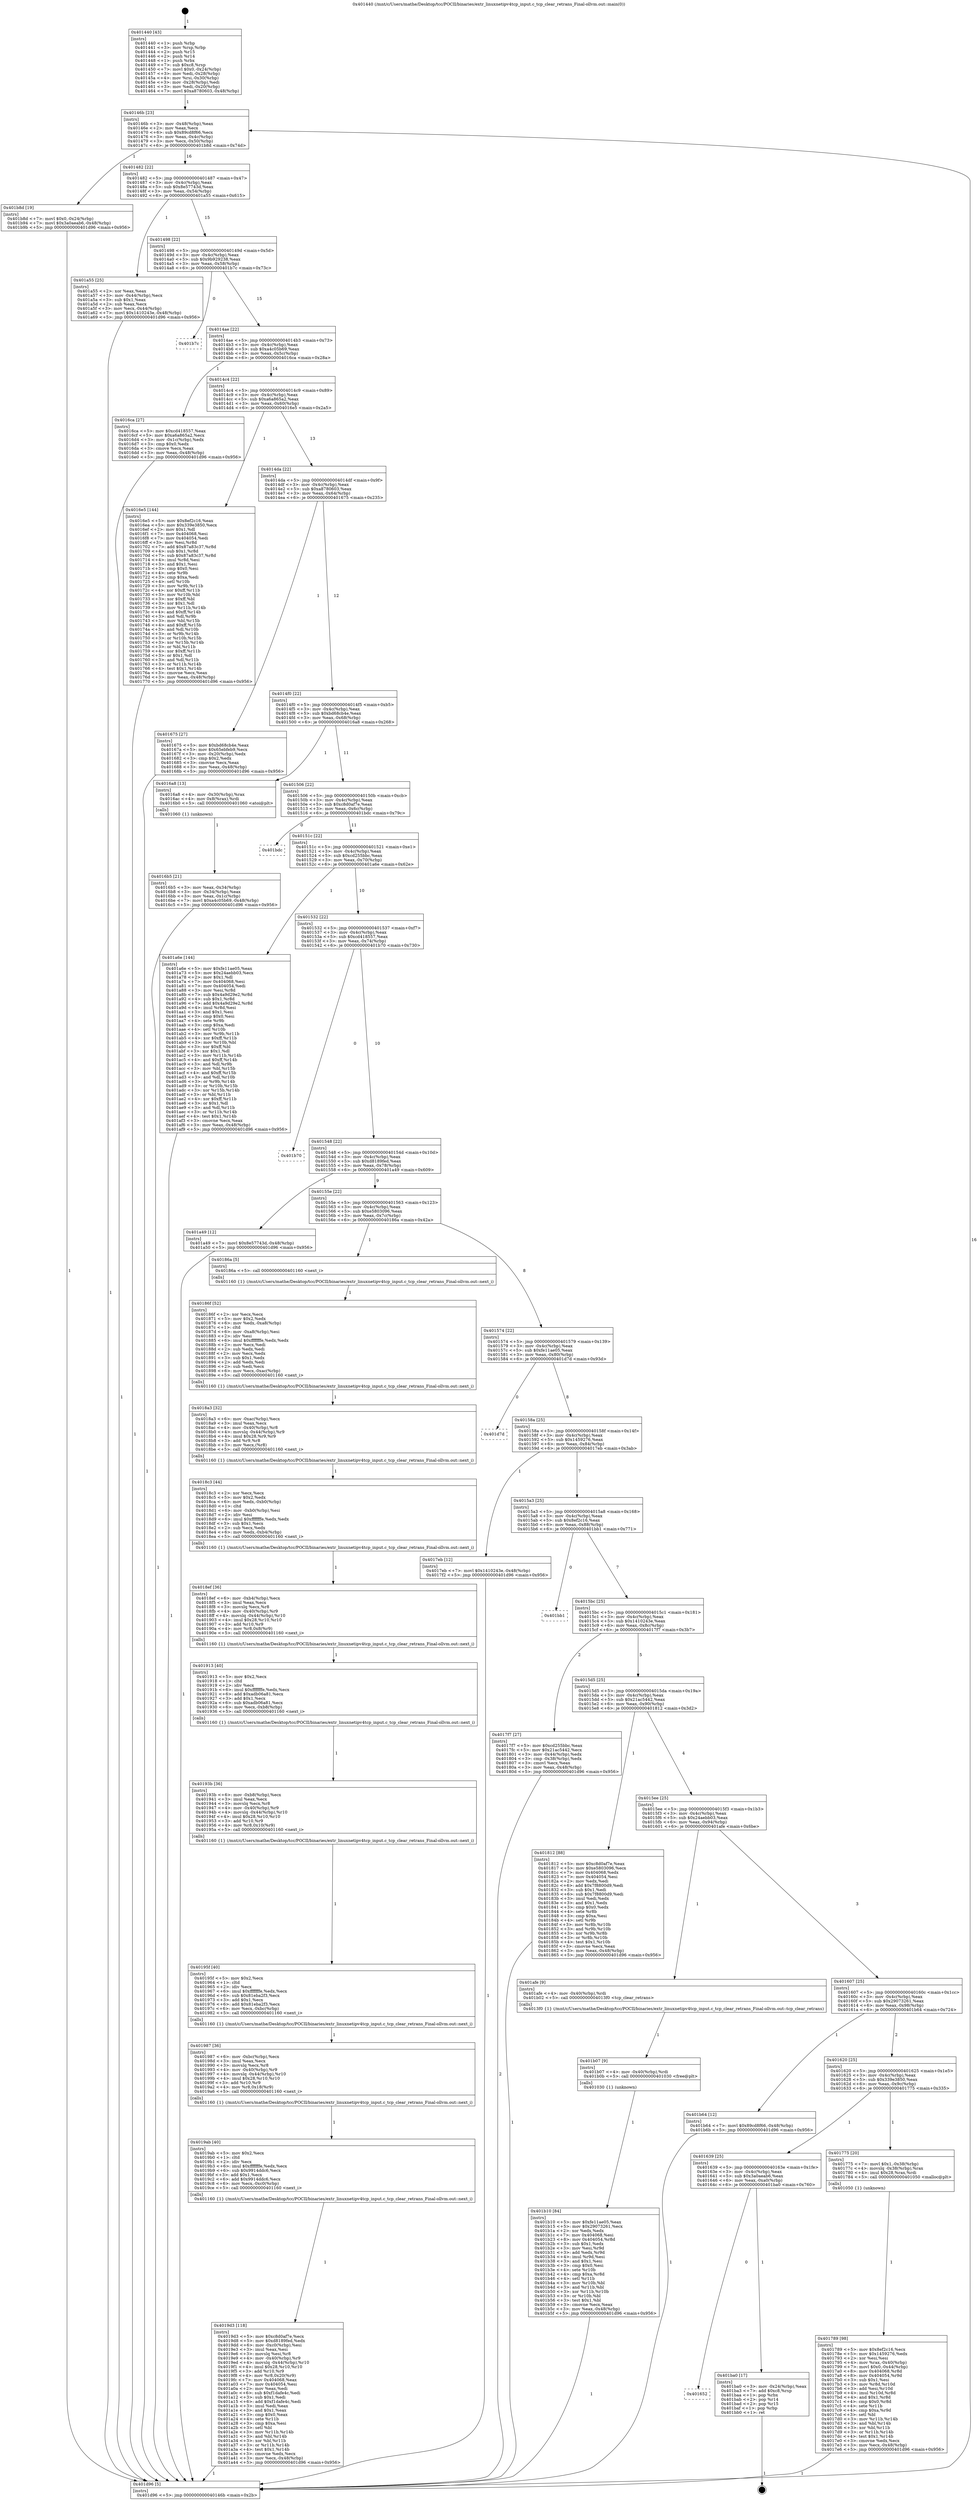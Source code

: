 digraph "0x401440" {
  label = "0x401440 (/mnt/c/Users/mathe/Desktop/tcc/POCII/binaries/extr_linuxnetipv4tcp_input.c_tcp_clear_retrans_Final-ollvm.out::main(0))"
  labelloc = "t"
  node[shape=record]

  Entry [label="",width=0.3,height=0.3,shape=circle,fillcolor=black,style=filled]
  "0x40146b" [label="{
     0x40146b [23]\l
     | [instrs]\l
     &nbsp;&nbsp;0x40146b \<+3\>: mov -0x48(%rbp),%eax\l
     &nbsp;&nbsp;0x40146e \<+2\>: mov %eax,%ecx\l
     &nbsp;&nbsp;0x401470 \<+6\>: sub $0x89cd8f66,%ecx\l
     &nbsp;&nbsp;0x401476 \<+3\>: mov %eax,-0x4c(%rbp)\l
     &nbsp;&nbsp;0x401479 \<+3\>: mov %ecx,-0x50(%rbp)\l
     &nbsp;&nbsp;0x40147c \<+6\>: je 0000000000401b8d \<main+0x74d\>\l
  }"]
  "0x401b8d" [label="{
     0x401b8d [19]\l
     | [instrs]\l
     &nbsp;&nbsp;0x401b8d \<+7\>: movl $0x0,-0x24(%rbp)\l
     &nbsp;&nbsp;0x401b94 \<+7\>: movl $0x3a0aeab6,-0x48(%rbp)\l
     &nbsp;&nbsp;0x401b9b \<+5\>: jmp 0000000000401d96 \<main+0x956\>\l
  }"]
  "0x401482" [label="{
     0x401482 [22]\l
     | [instrs]\l
     &nbsp;&nbsp;0x401482 \<+5\>: jmp 0000000000401487 \<main+0x47\>\l
     &nbsp;&nbsp;0x401487 \<+3\>: mov -0x4c(%rbp),%eax\l
     &nbsp;&nbsp;0x40148a \<+5\>: sub $0x8e57743d,%eax\l
     &nbsp;&nbsp;0x40148f \<+3\>: mov %eax,-0x54(%rbp)\l
     &nbsp;&nbsp;0x401492 \<+6\>: je 0000000000401a55 \<main+0x615\>\l
  }"]
  Exit [label="",width=0.3,height=0.3,shape=circle,fillcolor=black,style=filled,peripheries=2]
  "0x401a55" [label="{
     0x401a55 [25]\l
     | [instrs]\l
     &nbsp;&nbsp;0x401a55 \<+2\>: xor %eax,%eax\l
     &nbsp;&nbsp;0x401a57 \<+3\>: mov -0x44(%rbp),%ecx\l
     &nbsp;&nbsp;0x401a5a \<+3\>: sub $0x1,%eax\l
     &nbsp;&nbsp;0x401a5d \<+2\>: sub %eax,%ecx\l
     &nbsp;&nbsp;0x401a5f \<+3\>: mov %ecx,-0x44(%rbp)\l
     &nbsp;&nbsp;0x401a62 \<+7\>: movl $0x1410243e,-0x48(%rbp)\l
     &nbsp;&nbsp;0x401a69 \<+5\>: jmp 0000000000401d96 \<main+0x956\>\l
  }"]
  "0x401498" [label="{
     0x401498 [22]\l
     | [instrs]\l
     &nbsp;&nbsp;0x401498 \<+5\>: jmp 000000000040149d \<main+0x5d\>\l
     &nbsp;&nbsp;0x40149d \<+3\>: mov -0x4c(%rbp),%eax\l
     &nbsp;&nbsp;0x4014a0 \<+5\>: sub $0x9b929238,%eax\l
     &nbsp;&nbsp;0x4014a5 \<+3\>: mov %eax,-0x58(%rbp)\l
     &nbsp;&nbsp;0x4014a8 \<+6\>: je 0000000000401b7c \<main+0x73c\>\l
  }"]
  "0x401652" [label="{
     0x401652\l
  }", style=dashed]
  "0x401b7c" [label="{
     0x401b7c\l
  }", style=dashed]
  "0x4014ae" [label="{
     0x4014ae [22]\l
     | [instrs]\l
     &nbsp;&nbsp;0x4014ae \<+5\>: jmp 00000000004014b3 \<main+0x73\>\l
     &nbsp;&nbsp;0x4014b3 \<+3\>: mov -0x4c(%rbp),%eax\l
     &nbsp;&nbsp;0x4014b6 \<+5\>: sub $0xa4c05b69,%eax\l
     &nbsp;&nbsp;0x4014bb \<+3\>: mov %eax,-0x5c(%rbp)\l
     &nbsp;&nbsp;0x4014be \<+6\>: je 00000000004016ca \<main+0x28a\>\l
  }"]
  "0x401ba0" [label="{
     0x401ba0 [17]\l
     | [instrs]\l
     &nbsp;&nbsp;0x401ba0 \<+3\>: mov -0x24(%rbp),%eax\l
     &nbsp;&nbsp;0x401ba3 \<+7\>: add $0xc8,%rsp\l
     &nbsp;&nbsp;0x401baa \<+1\>: pop %rbx\l
     &nbsp;&nbsp;0x401bab \<+2\>: pop %r14\l
     &nbsp;&nbsp;0x401bad \<+2\>: pop %r15\l
     &nbsp;&nbsp;0x401baf \<+1\>: pop %rbp\l
     &nbsp;&nbsp;0x401bb0 \<+1\>: ret\l
  }"]
  "0x4016ca" [label="{
     0x4016ca [27]\l
     | [instrs]\l
     &nbsp;&nbsp;0x4016ca \<+5\>: mov $0xcd418557,%eax\l
     &nbsp;&nbsp;0x4016cf \<+5\>: mov $0xa6a865a2,%ecx\l
     &nbsp;&nbsp;0x4016d4 \<+3\>: mov -0x1c(%rbp),%edx\l
     &nbsp;&nbsp;0x4016d7 \<+3\>: cmp $0x0,%edx\l
     &nbsp;&nbsp;0x4016da \<+3\>: cmove %ecx,%eax\l
     &nbsp;&nbsp;0x4016dd \<+3\>: mov %eax,-0x48(%rbp)\l
     &nbsp;&nbsp;0x4016e0 \<+5\>: jmp 0000000000401d96 \<main+0x956\>\l
  }"]
  "0x4014c4" [label="{
     0x4014c4 [22]\l
     | [instrs]\l
     &nbsp;&nbsp;0x4014c4 \<+5\>: jmp 00000000004014c9 \<main+0x89\>\l
     &nbsp;&nbsp;0x4014c9 \<+3\>: mov -0x4c(%rbp),%eax\l
     &nbsp;&nbsp;0x4014cc \<+5\>: sub $0xa6a865a2,%eax\l
     &nbsp;&nbsp;0x4014d1 \<+3\>: mov %eax,-0x60(%rbp)\l
     &nbsp;&nbsp;0x4014d4 \<+6\>: je 00000000004016e5 \<main+0x2a5\>\l
  }"]
  "0x401b10" [label="{
     0x401b10 [84]\l
     | [instrs]\l
     &nbsp;&nbsp;0x401b10 \<+5\>: mov $0xfe11ae05,%eax\l
     &nbsp;&nbsp;0x401b15 \<+5\>: mov $0x29073261,%ecx\l
     &nbsp;&nbsp;0x401b1a \<+2\>: xor %edx,%edx\l
     &nbsp;&nbsp;0x401b1c \<+7\>: mov 0x404068,%esi\l
     &nbsp;&nbsp;0x401b23 \<+8\>: mov 0x404054,%r8d\l
     &nbsp;&nbsp;0x401b2b \<+3\>: sub $0x1,%edx\l
     &nbsp;&nbsp;0x401b2e \<+3\>: mov %esi,%r9d\l
     &nbsp;&nbsp;0x401b31 \<+3\>: add %edx,%r9d\l
     &nbsp;&nbsp;0x401b34 \<+4\>: imul %r9d,%esi\l
     &nbsp;&nbsp;0x401b38 \<+3\>: and $0x1,%esi\l
     &nbsp;&nbsp;0x401b3b \<+3\>: cmp $0x0,%esi\l
     &nbsp;&nbsp;0x401b3e \<+4\>: sete %r10b\l
     &nbsp;&nbsp;0x401b42 \<+4\>: cmp $0xa,%r8d\l
     &nbsp;&nbsp;0x401b46 \<+4\>: setl %r11b\l
     &nbsp;&nbsp;0x401b4a \<+3\>: mov %r10b,%bl\l
     &nbsp;&nbsp;0x401b4d \<+3\>: and %r11b,%bl\l
     &nbsp;&nbsp;0x401b50 \<+3\>: xor %r11b,%r10b\l
     &nbsp;&nbsp;0x401b53 \<+3\>: or %r10b,%bl\l
     &nbsp;&nbsp;0x401b56 \<+3\>: test $0x1,%bl\l
     &nbsp;&nbsp;0x401b59 \<+3\>: cmovne %ecx,%eax\l
     &nbsp;&nbsp;0x401b5c \<+3\>: mov %eax,-0x48(%rbp)\l
     &nbsp;&nbsp;0x401b5f \<+5\>: jmp 0000000000401d96 \<main+0x956\>\l
  }"]
  "0x4016e5" [label="{
     0x4016e5 [144]\l
     | [instrs]\l
     &nbsp;&nbsp;0x4016e5 \<+5\>: mov $0x8ef2c16,%eax\l
     &nbsp;&nbsp;0x4016ea \<+5\>: mov $0x339e3850,%ecx\l
     &nbsp;&nbsp;0x4016ef \<+2\>: mov $0x1,%dl\l
     &nbsp;&nbsp;0x4016f1 \<+7\>: mov 0x404068,%esi\l
     &nbsp;&nbsp;0x4016f8 \<+7\>: mov 0x404054,%edi\l
     &nbsp;&nbsp;0x4016ff \<+3\>: mov %esi,%r8d\l
     &nbsp;&nbsp;0x401702 \<+7\>: add $0x87a83c37,%r8d\l
     &nbsp;&nbsp;0x401709 \<+4\>: sub $0x1,%r8d\l
     &nbsp;&nbsp;0x40170d \<+7\>: sub $0x87a83c37,%r8d\l
     &nbsp;&nbsp;0x401714 \<+4\>: imul %r8d,%esi\l
     &nbsp;&nbsp;0x401718 \<+3\>: and $0x1,%esi\l
     &nbsp;&nbsp;0x40171b \<+3\>: cmp $0x0,%esi\l
     &nbsp;&nbsp;0x40171e \<+4\>: sete %r9b\l
     &nbsp;&nbsp;0x401722 \<+3\>: cmp $0xa,%edi\l
     &nbsp;&nbsp;0x401725 \<+4\>: setl %r10b\l
     &nbsp;&nbsp;0x401729 \<+3\>: mov %r9b,%r11b\l
     &nbsp;&nbsp;0x40172c \<+4\>: xor $0xff,%r11b\l
     &nbsp;&nbsp;0x401730 \<+3\>: mov %r10b,%bl\l
     &nbsp;&nbsp;0x401733 \<+3\>: xor $0xff,%bl\l
     &nbsp;&nbsp;0x401736 \<+3\>: xor $0x1,%dl\l
     &nbsp;&nbsp;0x401739 \<+3\>: mov %r11b,%r14b\l
     &nbsp;&nbsp;0x40173c \<+4\>: and $0xff,%r14b\l
     &nbsp;&nbsp;0x401740 \<+3\>: and %dl,%r9b\l
     &nbsp;&nbsp;0x401743 \<+3\>: mov %bl,%r15b\l
     &nbsp;&nbsp;0x401746 \<+4\>: and $0xff,%r15b\l
     &nbsp;&nbsp;0x40174a \<+3\>: and %dl,%r10b\l
     &nbsp;&nbsp;0x40174d \<+3\>: or %r9b,%r14b\l
     &nbsp;&nbsp;0x401750 \<+3\>: or %r10b,%r15b\l
     &nbsp;&nbsp;0x401753 \<+3\>: xor %r15b,%r14b\l
     &nbsp;&nbsp;0x401756 \<+3\>: or %bl,%r11b\l
     &nbsp;&nbsp;0x401759 \<+4\>: xor $0xff,%r11b\l
     &nbsp;&nbsp;0x40175d \<+3\>: or $0x1,%dl\l
     &nbsp;&nbsp;0x401760 \<+3\>: and %dl,%r11b\l
     &nbsp;&nbsp;0x401763 \<+3\>: or %r11b,%r14b\l
     &nbsp;&nbsp;0x401766 \<+4\>: test $0x1,%r14b\l
     &nbsp;&nbsp;0x40176a \<+3\>: cmovne %ecx,%eax\l
     &nbsp;&nbsp;0x40176d \<+3\>: mov %eax,-0x48(%rbp)\l
     &nbsp;&nbsp;0x401770 \<+5\>: jmp 0000000000401d96 \<main+0x956\>\l
  }"]
  "0x4014da" [label="{
     0x4014da [22]\l
     | [instrs]\l
     &nbsp;&nbsp;0x4014da \<+5\>: jmp 00000000004014df \<main+0x9f\>\l
     &nbsp;&nbsp;0x4014df \<+3\>: mov -0x4c(%rbp),%eax\l
     &nbsp;&nbsp;0x4014e2 \<+5\>: sub $0xa8780603,%eax\l
     &nbsp;&nbsp;0x4014e7 \<+3\>: mov %eax,-0x64(%rbp)\l
     &nbsp;&nbsp;0x4014ea \<+6\>: je 0000000000401675 \<main+0x235\>\l
  }"]
  "0x401b07" [label="{
     0x401b07 [9]\l
     | [instrs]\l
     &nbsp;&nbsp;0x401b07 \<+4\>: mov -0x40(%rbp),%rdi\l
     &nbsp;&nbsp;0x401b0b \<+5\>: call 0000000000401030 \<free@plt\>\l
     | [calls]\l
     &nbsp;&nbsp;0x401030 \{1\} (unknown)\l
  }"]
  "0x401675" [label="{
     0x401675 [27]\l
     | [instrs]\l
     &nbsp;&nbsp;0x401675 \<+5\>: mov $0xbd68cb4e,%eax\l
     &nbsp;&nbsp;0x40167a \<+5\>: mov $0x65ebfeb9,%ecx\l
     &nbsp;&nbsp;0x40167f \<+3\>: mov -0x20(%rbp),%edx\l
     &nbsp;&nbsp;0x401682 \<+3\>: cmp $0x2,%edx\l
     &nbsp;&nbsp;0x401685 \<+3\>: cmovne %ecx,%eax\l
     &nbsp;&nbsp;0x401688 \<+3\>: mov %eax,-0x48(%rbp)\l
     &nbsp;&nbsp;0x40168b \<+5\>: jmp 0000000000401d96 \<main+0x956\>\l
  }"]
  "0x4014f0" [label="{
     0x4014f0 [22]\l
     | [instrs]\l
     &nbsp;&nbsp;0x4014f0 \<+5\>: jmp 00000000004014f5 \<main+0xb5\>\l
     &nbsp;&nbsp;0x4014f5 \<+3\>: mov -0x4c(%rbp),%eax\l
     &nbsp;&nbsp;0x4014f8 \<+5\>: sub $0xbd68cb4e,%eax\l
     &nbsp;&nbsp;0x4014fd \<+3\>: mov %eax,-0x68(%rbp)\l
     &nbsp;&nbsp;0x401500 \<+6\>: je 00000000004016a8 \<main+0x268\>\l
  }"]
  "0x401d96" [label="{
     0x401d96 [5]\l
     | [instrs]\l
     &nbsp;&nbsp;0x401d96 \<+5\>: jmp 000000000040146b \<main+0x2b\>\l
  }"]
  "0x401440" [label="{
     0x401440 [43]\l
     | [instrs]\l
     &nbsp;&nbsp;0x401440 \<+1\>: push %rbp\l
     &nbsp;&nbsp;0x401441 \<+3\>: mov %rsp,%rbp\l
     &nbsp;&nbsp;0x401444 \<+2\>: push %r15\l
     &nbsp;&nbsp;0x401446 \<+2\>: push %r14\l
     &nbsp;&nbsp;0x401448 \<+1\>: push %rbx\l
     &nbsp;&nbsp;0x401449 \<+7\>: sub $0xc8,%rsp\l
     &nbsp;&nbsp;0x401450 \<+7\>: movl $0x0,-0x24(%rbp)\l
     &nbsp;&nbsp;0x401457 \<+3\>: mov %edi,-0x28(%rbp)\l
     &nbsp;&nbsp;0x40145a \<+4\>: mov %rsi,-0x30(%rbp)\l
     &nbsp;&nbsp;0x40145e \<+3\>: mov -0x28(%rbp),%edi\l
     &nbsp;&nbsp;0x401461 \<+3\>: mov %edi,-0x20(%rbp)\l
     &nbsp;&nbsp;0x401464 \<+7\>: movl $0xa8780603,-0x48(%rbp)\l
  }"]
  "0x4019d3" [label="{
     0x4019d3 [118]\l
     | [instrs]\l
     &nbsp;&nbsp;0x4019d3 \<+5\>: mov $0xc8d0af7e,%ecx\l
     &nbsp;&nbsp;0x4019d8 \<+5\>: mov $0xd8189fed,%edx\l
     &nbsp;&nbsp;0x4019dd \<+6\>: mov -0xc0(%rbp),%esi\l
     &nbsp;&nbsp;0x4019e3 \<+3\>: imul %eax,%esi\l
     &nbsp;&nbsp;0x4019e6 \<+3\>: movslq %esi,%r8\l
     &nbsp;&nbsp;0x4019e9 \<+4\>: mov -0x40(%rbp),%r9\l
     &nbsp;&nbsp;0x4019ed \<+4\>: movslq -0x44(%rbp),%r10\l
     &nbsp;&nbsp;0x4019f1 \<+4\>: imul $0x28,%r10,%r10\l
     &nbsp;&nbsp;0x4019f5 \<+3\>: add %r10,%r9\l
     &nbsp;&nbsp;0x4019f8 \<+4\>: mov %r8,0x20(%r9)\l
     &nbsp;&nbsp;0x4019fc \<+7\>: mov 0x404068,%eax\l
     &nbsp;&nbsp;0x401a03 \<+7\>: mov 0x404054,%esi\l
     &nbsp;&nbsp;0x401a0a \<+2\>: mov %eax,%edi\l
     &nbsp;&nbsp;0x401a0c \<+6\>: sub $0xf1dafe4c,%edi\l
     &nbsp;&nbsp;0x401a12 \<+3\>: sub $0x1,%edi\l
     &nbsp;&nbsp;0x401a15 \<+6\>: add $0xf1dafe4c,%edi\l
     &nbsp;&nbsp;0x401a1b \<+3\>: imul %edi,%eax\l
     &nbsp;&nbsp;0x401a1e \<+3\>: and $0x1,%eax\l
     &nbsp;&nbsp;0x401a21 \<+3\>: cmp $0x0,%eax\l
     &nbsp;&nbsp;0x401a24 \<+4\>: sete %r11b\l
     &nbsp;&nbsp;0x401a28 \<+3\>: cmp $0xa,%esi\l
     &nbsp;&nbsp;0x401a2b \<+3\>: setl %bl\l
     &nbsp;&nbsp;0x401a2e \<+3\>: mov %r11b,%r14b\l
     &nbsp;&nbsp;0x401a31 \<+3\>: and %bl,%r14b\l
     &nbsp;&nbsp;0x401a34 \<+3\>: xor %bl,%r11b\l
     &nbsp;&nbsp;0x401a37 \<+3\>: or %r11b,%r14b\l
     &nbsp;&nbsp;0x401a3a \<+4\>: test $0x1,%r14b\l
     &nbsp;&nbsp;0x401a3e \<+3\>: cmovne %edx,%ecx\l
     &nbsp;&nbsp;0x401a41 \<+3\>: mov %ecx,-0x48(%rbp)\l
     &nbsp;&nbsp;0x401a44 \<+5\>: jmp 0000000000401d96 \<main+0x956\>\l
  }"]
  "0x4016a8" [label="{
     0x4016a8 [13]\l
     | [instrs]\l
     &nbsp;&nbsp;0x4016a8 \<+4\>: mov -0x30(%rbp),%rax\l
     &nbsp;&nbsp;0x4016ac \<+4\>: mov 0x8(%rax),%rdi\l
     &nbsp;&nbsp;0x4016b0 \<+5\>: call 0000000000401060 \<atoi@plt\>\l
     | [calls]\l
     &nbsp;&nbsp;0x401060 \{1\} (unknown)\l
  }"]
  "0x401506" [label="{
     0x401506 [22]\l
     | [instrs]\l
     &nbsp;&nbsp;0x401506 \<+5\>: jmp 000000000040150b \<main+0xcb\>\l
     &nbsp;&nbsp;0x40150b \<+3\>: mov -0x4c(%rbp),%eax\l
     &nbsp;&nbsp;0x40150e \<+5\>: sub $0xc8d0af7e,%eax\l
     &nbsp;&nbsp;0x401513 \<+3\>: mov %eax,-0x6c(%rbp)\l
     &nbsp;&nbsp;0x401516 \<+6\>: je 0000000000401bdc \<main+0x79c\>\l
  }"]
  "0x4016b5" [label="{
     0x4016b5 [21]\l
     | [instrs]\l
     &nbsp;&nbsp;0x4016b5 \<+3\>: mov %eax,-0x34(%rbp)\l
     &nbsp;&nbsp;0x4016b8 \<+3\>: mov -0x34(%rbp),%eax\l
     &nbsp;&nbsp;0x4016bb \<+3\>: mov %eax,-0x1c(%rbp)\l
     &nbsp;&nbsp;0x4016be \<+7\>: movl $0xa4c05b69,-0x48(%rbp)\l
     &nbsp;&nbsp;0x4016c5 \<+5\>: jmp 0000000000401d96 \<main+0x956\>\l
  }"]
  "0x4019ab" [label="{
     0x4019ab [40]\l
     | [instrs]\l
     &nbsp;&nbsp;0x4019ab \<+5\>: mov $0x2,%ecx\l
     &nbsp;&nbsp;0x4019b0 \<+1\>: cltd\l
     &nbsp;&nbsp;0x4019b1 \<+2\>: idiv %ecx\l
     &nbsp;&nbsp;0x4019b3 \<+6\>: imul $0xfffffffe,%edx,%ecx\l
     &nbsp;&nbsp;0x4019b9 \<+6\>: sub $0x9914ddc6,%ecx\l
     &nbsp;&nbsp;0x4019bf \<+3\>: add $0x1,%ecx\l
     &nbsp;&nbsp;0x4019c2 \<+6\>: add $0x9914ddc6,%ecx\l
     &nbsp;&nbsp;0x4019c8 \<+6\>: mov %ecx,-0xc0(%rbp)\l
     &nbsp;&nbsp;0x4019ce \<+5\>: call 0000000000401160 \<next_i\>\l
     | [calls]\l
     &nbsp;&nbsp;0x401160 \{1\} (/mnt/c/Users/mathe/Desktop/tcc/POCII/binaries/extr_linuxnetipv4tcp_input.c_tcp_clear_retrans_Final-ollvm.out::next_i)\l
  }"]
  "0x401bdc" [label="{
     0x401bdc\l
  }", style=dashed]
  "0x40151c" [label="{
     0x40151c [22]\l
     | [instrs]\l
     &nbsp;&nbsp;0x40151c \<+5\>: jmp 0000000000401521 \<main+0xe1\>\l
     &nbsp;&nbsp;0x401521 \<+3\>: mov -0x4c(%rbp),%eax\l
     &nbsp;&nbsp;0x401524 \<+5\>: sub $0xcd255bbc,%eax\l
     &nbsp;&nbsp;0x401529 \<+3\>: mov %eax,-0x70(%rbp)\l
     &nbsp;&nbsp;0x40152c \<+6\>: je 0000000000401a6e \<main+0x62e\>\l
  }"]
  "0x401987" [label="{
     0x401987 [36]\l
     | [instrs]\l
     &nbsp;&nbsp;0x401987 \<+6\>: mov -0xbc(%rbp),%ecx\l
     &nbsp;&nbsp;0x40198d \<+3\>: imul %eax,%ecx\l
     &nbsp;&nbsp;0x401990 \<+3\>: movslq %ecx,%r8\l
     &nbsp;&nbsp;0x401993 \<+4\>: mov -0x40(%rbp),%r9\l
     &nbsp;&nbsp;0x401997 \<+4\>: movslq -0x44(%rbp),%r10\l
     &nbsp;&nbsp;0x40199b \<+4\>: imul $0x28,%r10,%r10\l
     &nbsp;&nbsp;0x40199f \<+3\>: add %r10,%r9\l
     &nbsp;&nbsp;0x4019a2 \<+4\>: mov %r8,0x18(%r9)\l
     &nbsp;&nbsp;0x4019a6 \<+5\>: call 0000000000401160 \<next_i\>\l
     | [calls]\l
     &nbsp;&nbsp;0x401160 \{1\} (/mnt/c/Users/mathe/Desktop/tcc/POCII/binaries/extr_linuxnetipv4tcp_input.c_tcp_clear_retrans_Final-ollvm.out::next_i)\l
  }"]
  "0x401a6e" [label="{
     0x401a6e [144]\l
     | [instrs]\l
     &nbsp;&nbsp;0x401a6e \<+5\>: mov $0xfe11ae05,%eax\l
     &nbsp;&nbsp;0x401a73 \<+5\>: mov $0x24aebb03,%ecx\l
     &nbsp;&nbsp;0x401a78 \<+2\>: mov $0x1,%dl\l
     &nbsp;&nbsp;0x401a7a \<+7\>: mov 0x404068,%esi\l
     &nbsp;&nbsp;0x401a81 \<+7\>: mov 0x404054,%edi\l
     &nbsp;&nbsp;0x401a88 \<+3\>: mov %esi,%r8d\l
     &nbsp;&nbsp;0x401a8b \<+7\>: sub $0x4a9d29e2,%r8d\l
     &nbsp;&nbsp;0x401a92 \<+4\>: sub $0x1,%r8d\l
     &nbsp;&nbsp;0x401a96 \<+7\>: add $0x4a9d29e2,%r8d\l
     &nbsp;&nbsp;0x401a9d \<+4\>: imul %r8d,%esi\l
     &nbsp;&nbsp;0x401aa1 \<+3\>: and $0x1,%esi\l
     &nbsp;&nbsp;0x401aa4 \<+3\>: cmp $0x0,%esi\l
     &nbsp;&nbsp;0x401aa7 \<+4\>: sete %r9b\l
     &nbsp;&nbsp;0x401aab \<+3\>: cmp $0xa,%edi\l
     &nbsp;&nbsp;0x401aae \<+4\>: setl %r10b\l
     &nbsp;&nbsp;0x401ab2 \<+3\>: mov %r9b,%r11b\l
     &nbsp;&nbsp;0x401ab5 \<+4\>: xor $0xff,%r11b\l
     &nbsp;&nbsp;0x401ab9 \<+3\>: mov %r10b,%bl\l
     &nbsp;&nbsp;0x401abc \<+3\>: xor $0xff,%bl\l
     &nbsp;&nbsp;0x401abf \<+3\>: xor $0x1,%dl\l
     &nbsp;&nbsp;0x401ac2 \<+3\>: mov %r11b,%r14b\l
     &nbsp;&nbsp;0x401ac5 \<+4\>: and $0xff,%r14b\l
     &nbsp;&nbsp;0x401ac9 \<+3\>: and %dl,%r9b\l
     &nbsp;&nbsp;0x401acc \<+3\>: mov %bl,%r15b\l
     &nbsp;&nbsp;0x401acf \<+4\>: and $0xff,%r15b\l
     &nbsp;&nbsp;0x401ad3 \<+3\>: and %dl,%r10b\l
     &nbsp;&nbsp;0x401ad6 \<+3\>: or %r9b,%r14b\l
     &nbsp;&nbsp;0x401ad9 \<+3\>: or %r10b,%r15b\l
     &nbsp;&nbsp;0x401adc \<+3\>: xor %r15b,%r14b\l
     &nbsp;&nbsp;0x401adf \<+3\>: or %bl,%r11b\l
     &nbsp;&nbsp;0x401ae2 \<+4\>: xor $0xff,%r11b\l
     &nbsp;&nbsp;0x401ae6 \<+3\>: or $0x1,%dl\l
     &nbsp;&nbsp;0x401ae9 \<+3\>: and %dl,%r11b\l
     &nbsp;&nbsp;0x401aec \<+3\>: or %r11b,%r14b\l
     &nbsp;&nbsp;0x401aef \<+4\>: test $0x1,%r14b\l
     &nbsp;&nbsp;0x401af3 \<+3\>: cmovne %ecx,%eax\l
     &nbsp;&nbsp;0x401af6 \<+3\>: mov %eax,-0x48(%rbp)\l
     &nbsp;&nbsp;0x401af9 \<+5\>: jmp 0000000000401d96 \<main+0x956\>\l
  }"]
  "0x401532" [label="{
     0x401532 [22]\l
     | [instrs]\l
     &nbsp;&nbsp;0x401532 \<+5\>: jmp 0000000000401537 \<main+0xf7\>\l
     &nbsp;&nbsp;0x401537 \<+3\>: mov -0x4c(%rbp),%eax\l
     &nbsp;&nbsp;0x40153a \<+5\>: sub $0xcd418557,%eax\l
     &nbsp;&nbsp;0x40153f \<+3\>: mov %eax,-0x74(%rbp)\l
     &nbsp;&nbsp;0x401542 \<+6\>: je 0000000000401b70 \<main+0x730\>\l
  }"]
  "0x40195f" [label="{
     0x40195f [40]\l
     | [instrs]\l
     &nbsp;&nbsp;0x40195f \<+5\>: mov $0x2,%ecx\l
     &nbsp;&nbsp;0x401964 \<+1\>: cltd\l
     &nbsp;&nbsp;0x401965 \<+2\>: idiv %ecx\l
     &nbsp;&nbsp;0x401967 \<+6\>: imul $0xfffffffe,%edx,%ecx\l
     &nbsp;&nbsp;0x40196d \<+6\>: sub $0x81eba2f3,%ecx\l
     &nbsp;&nbsp;0x401973 \<+3\>: add $0x1,%ecx\l
     &nbsp;&nbsp;0x401976 \<+6\>: add $0x81eba2f3,%ecx\l
     &nbsp;&nbsp;0x40197c \<+6\>: mov %ecx,-0xbc(%rbp)\l
     &nbsp;&nbsp;0x401982 \<+5\>: call 0000000000401160 \<next_i\>\l
     | [calls]\l
     &nbsp;&nbsp;0x401160 \{1\} (/mnt/c/Users/mathe/Desktop/tcc/POCII/binaries/extr_linuxnetipv4tcp_input.c_tcp_clear_retrans_Final-ollvm.out::next_i)\l
  }"]
  "0x401b70" [label="{
     0x401b70\l
  }", style=dashed]
  "0x401548" [label="{
     0x401548 [22]\l
     | [instrs]\l
     &nbsp;&nbsp;0x401548 \<+5\>: jmp 000000000040154d \<main+0x10d\>\l
     &nbsp;&nbsp;0x40154d \<+3\>: mov -0x4c(%rbp),%eax\l
     &nbsp;&nbsp;0x401550 \<+5\>: sub $0xd8189fed,%eax\l
     &nbsp;&nbsp;0x401555 \<+3\>: mov %eax,-0x78(%rbp)\l
     &nbsp;&nbsp;0x401558 \<+6\>: je 0000000000401a49 \<main+0x609\>\l
  }"]
  "0x40193b" [label="{
     0x40193b [36]\l
     | [instrs]\l
     &nbsp;&nbsp;0x40193b \<+6\>: mov -0xb8(%rbp),%ecx\l
     &nbsp;&nbsp;0x401941 \<+3\>: imul %eax,%ecx\l
     &nbsp;&nbsp;0x401944 \<+3\>: movslq %ecx,%r8\l
     &nbsp;&nbsp;0x401947 \<+4\>: mov -0x40(%rbp),%r9\l
     &nbsp;&nbsp;0x40194b \<+4\>: movslq -0x44(%rbp),%r10\l
     &nbsp;&nbsp;0x40194f \<+4\>: imul $0x28,%r10,%r10\l
     &nbsp;&nbsp;0x401953 \<+3\>: add %r10,%r9\l
     &nbsp;&nbsp;0x401956 \<+4\>: mov %r8,0x10(%r9)\l
     &nbsp;&nbsp;0x40195a \<+5\>: call 0000000000401160 \<next_i\>\l
     | [calls]\l
     &nbsp;&nbsp;0x401160 \{1\} (/mnt/c/Users/mathe/Desktop/tcc/POCII/binaries/extr_linuxnetipv4tcp_input.c_tcp_clear_retrans_Final-ollvm.out::next_i)\l
  }"]
  "0x401a49" [label="{
     0x401a49 [12]\l
     | [instrs]\l
     &nbsp;&nbsp;0x401a49 \<+7\>: movl $0x8e57743d,-0x48(%rbp)\l
     &nbsp;&nbsp;0x401a50 \<+5\>: jmp 0000000000401d96 \<main+0x956\>\l
  }"]
  "0x40155e" [label="{
     0x40155e [22]\l
     | [instrs]\l
     &nbsp;&nbsp;0x40155e \<+5\>: jmp 0000000000401563 \<main+0x123\>\l
     &nbsp;&nbsp;0x401563 \<+3\>: mov -0x4c(%rbp),%eax\l
     &nbsp;&nbsp;0x401566 \<+5\>: sub $0xe5803096,%eax\l
     &nbsp;&nbsp;0x40156b \<+3\>: mov %eax,-0x7c(%rbp)\l
     &nbsp;&nbsp;0x40156e \<+6\>: je 000000000040186a \<main+0x42a\>\l
  }"]
  "0x401913" [label="{
     0x401913 [40]\l
     | [instrs]\l
     &nbsp;&nbsp;0x401913 \<+5\>: mov $0x2,%ecx\l
     &nbsp;&nbsp;0x401918 \<+1\>: cltd\l
     &nbsp;&nbsp;0x401919 \<+2\>: idiv %ecx\l
     &nbsp;&nbsp;0x40191b \<+6\>: imul $0xfffffffe,%edx,%ecx\l
     &nbsp;&nbsp;0x401921 \<+6\>: add $0xadb06a81,%ecx\l
     &nbsp;&nbsp;0x401927 \<+3\>: add $0x1,%ecx\l
     &nbsp;&nbsp;0x40192a \<+6\>: sub $0xadb06a81,%ecx\l
     &nbsp;&nbsp;0x401930 \<+6\>: mov %ecx,-0xb8(%rbp)\l
     &nbsp;&nbsp;0x401936 \<+5\>: call 0000000000401160 \<next_i\>\l
     | [calls]\l
     &nbsp;&nbsp;0x401160 \{1\} (/mnt/c/Users/mathe/Desktop/tcc/POCII/binaries/extr_linuxnetipv4tcp_input.c_tcp_clear_retrans_Final-ollvm.out::next_i)\l
  }"]
  "0x40186a" [label="{
     0x40186a [5]\l
     | [instrs]\l
     &nbsp;&nbsp;0x40186a \<+5\>: call 0000000000401160 \<next_i\>\l
     | [calls]\l
     &nbsp;&nbsp;0x401160 \{1\} (/mnt/c/Users/mathe/Desktop/tcc/POCII/binaries/extr_linuxnetipv4tcp_input.c_tcp_clear_retrans_Final-ollvm.out::next_i)\l
  }"]
  "0x401574" [label="{
     0x401574 [22]\l
     | [instrs]\l
     &nbsp;&nbsp;0x401574 \<+5\>: jmp 0000000000401579 \<main+0x139\>\l
     &nbsp;&nbsp;0x401579 \<+3\>: mov -0x4c(%rbp),%eax\l
     &nbsp;&nbsp;0x40157c \<+5\>: sub $0xfe11ae05,%eax\l
     &nbsp;&nbsp;0x401581 \<+3\>: mov %eax,-0x80(%rbp)\l
     &nbsp;&nbsp;0x401584 \<+6\>: je 0000000000401d7d \<main+0x93d\>\l
  }"]
  "0x4018ef" [label="{
     0x4018ef [36]\l
     | [instrs]\l
     &nbsp;&nbsp;0x4018ef \<+6\>: mov -0xb4(%rbp),%ecx\l
     &nbsp;&nbsp;0x4018f5 \<+3\>: imul %eax,%ecx\l
     &nbsp;&nbsp;0x4018f8 \<+3\>: movslq %ecx,%r8\l
     &nbsp;&nbsp;0x4018fb \<+4\>: mov -0x40(%rbp),%r9\l
     &nbsp;&nbsp;0x4018ff \<+4\>: movslq -0x44(%rbp),%r10\l
     &nbsp;&nbsp;0x401903 \<+4\>: imul $0x28,%r10,%r10\l
     &nbsp;&nbsp;0x401907 \<+3\>: add %r10,%r9\l
     &nbsp;&nbsp;0x40190a \<+4\>: mov %r8,0x8(%r9)\l
     &nbsp;&nbsp;0x40190e \<+5\>: call 0000000000401160 \<next_i\>\l
     | [calls]\l
     &nbsp;&nbsp;0x401160 \{1\} (/mnt/c/Users/mathe/Desktop/tcc/POCII/binaries/extr_linuxnetipv4tcp_input.c_tcp_clear_retrans_Final-ollvm.out::next_i)\l
  }"]
  "0x401d7d" [label="{
     0x401d7d\l
  }", style=dashed]
  "0x40158a" [label="{
     0x40158a [25]\l
     | [instrs]\l
     &nbsp;&nbsp;0x40158a \<+5\>: jmp 000000000040158f \<main+0x14f\>\l
     &nbsp;&nbsp;0x40158f \<+3\>: mov -0x4c(%rbp),%eax\l
     &nbsp;&nbsp;0x401592 \<+5\>: sub $0x1459276,%eax\l
     &nbsp;&nbsp;0x401597 \<+6\>: mov %eax,-0x84(%rbp)\l
     &nbsp;&nbsp;0x40159d \<+6\>: je 00000000004017eb \<main+0x3ab\>\l
  }"]
  "0x4018c3" [label="{
     0x4018c3 [44]\l
     | [instrs]\l
     &nbsp;&nbsp;0x4018c3 \<+2\>: xor %ecx,%ecx\l
     &nbsp;&nbsp;0x4018c5 \<+5\>: mov $0x2,%edx\l
     &nbsp;&nbsp;0x4018ca \<+6\>: mov %edx,-0xb0(%rbp)\l
     &nbsp;&nbsp;0x4018d0 \<+1\>: cltd\l
     &nbsp;&nbsp;0x4018d1 \<+6\>: mov -0xb0(%rbp),%esi\l
     &nbsp;&nbsp;0x4018d7 \<+2\>: idiv %esi\l
     &nbsp;&nbsp;0x4018d9 \<+6\>: imul $0xfffffffe,%edx,%edx\l
     &nbsp;&nbsp;0x4018df \<+3\>: sub $0x1,%ecx\l
     &nbsp;&nbsp;0x4018e2 \<+2\>: sub %ecx,%edx\l
     &nbsp;&nbsp;0x4018e4 \<+6\>: mov %edx,-0xb4(%rbp)\l
     &nbsp;&nbsp;0x4018ea \<+5\>: call 0000000000401160 \<next_i\>\l
     | [calls]\l
     &nbsp;&nbsp;0x401160 \{1\} (/mnt/c/Users/mathe/Desktop/tcc/POCII/binaries/extr_linuxnetipv4tcp_input.c_tcp_clear_retrans_Final-ollvm.out::next_i)\l
  }"]
  "0x4017eb" [label="{
     0x4017eb [12]\l
     | [instrs]\l
     &nbsp;&nbsp;0x4017eb \<+7\>: movl $0x1410243e,-0x48(%rbp)\l
     &nbsp;&nbsp;0x4017f2 \<+5\>: jmp 0000000000401d96 \<main+0x956\>\l
  }"]
  "0x4015a3" [label="{
     0x4015a3 [25]\l
     | [instrs]\l
     &nbsp;&nbsp;0x4015a3 \<+5\>: jmp 00000000004015a8 \<main+0x168\>\l
     &nbsp;&nbsp;0x4015a8 \<+3\>: mov -0x4c(%rbp),%eax\l
     &nbsp;&nbsp;0x4015ab \<+5\>: sub $0x8ef2c16,%eax\l
     &nbsp;&nbsp;0x4015b0 \<+6\>: mov %eax,-0x88(%rbp)\l
     &nbsp;&nbsp;0x4015b6 \<+6\>: je 0000000000401bb1 \<main+0x771\>\l
  }"]
  "0x4018a3" [label="{
     0x4018a3 [32]\l
     | [instrs]\l
     &nbsp;&nbsp;0x4018a3 \<+6\>: mov -0xac(%rbp),%ecx\l
     &nbsp;&nbsp;0x4018a9 \<+3\>: imul %eax,%ecx\l
     &nbsp;&nbsp;0x4018ac \<+4\>: mov -0x40(%rbp),%r8\l
     &nbsp;&nbsp;0x4018b0 \<+4\>: movslq -0x44(%rbp),%r9\l
     &nbsp;&nbsp;0x4018b4 \<+4\>: imul $0x28,%r9,%r9\l
     &nbsp;&nbsp;0x4018b8 \<+3\>: add %r9,%r8\l
     &nbsp;&nbsp;0x4018bb \<+3\>: mov %ecx,(%r8)\l
     &nbsp;&nbsp;0x4018be \<+5\>: call 0000000000401160 \<next_i\>\l
     | [calls]\l
     &nbsp;&nbsp;0x401160 \{1\} (/mnt/c/Users/mathe/Desktop/tcc/POCII/binaries/extr_linuxnetipv4tcp_input.c_tcp_clear_retrans_Final-ollvm.out::next_i)\l
  }"]
  "0x401bb1" [label="{
     0x401bb1\l
  }", style=dashed]
  "0x4015bc" [label="{
     0x4015bc [25]\l
     | [instrs]\l
     &nbsp;&nbsp;0x4015bc \<+5\>: jmp 00000000004015c1 \<main+0x181\>\l
     &nbsp;&nbsp;0x4015c1 \<+3\>: mov -0x4c(%rbp),%eax\l
     &nbsp;&nbsp;0x4015c4 \<+5\>: sub $0x1410243e,%eax\l
     &nbsp;&nbsp;0x4015c9 \<+6\>: mov %eax,-0x8c(%rbp)\l
     &nbsp;&nbsp;0x4015cf \<+6\>: je 00000000004017f7 \<main+0x3b7\>\l
  }"]
  "0x40186f" [label="{
     0x40186f [52]\l
     | [instrs]\l
     &nbsp;&nbsp;0x40186f \<+2\>: xor %ecx,%ecx\l
     &nbsp;&nbsp;0x401871 \<+5\>: mov $0x2,%edx\l
     &nbsp;&nbsp;0x401876 \<+6\>: mov %edx,-0xa8(%rbp)\l
     &nbsp;&nbsp;0x40187c \<+1\>: cltd\l
     &nbsp;&nbsp;0x40187d \<+6\>: mov -0xa8(%rbp),%esi\l
     &nbsp;&nbsp;0x401883 \<+2\>: idiv %esi\l
     &nbsp;&nbsp;0x401885 \<+6\>: imul $0xfffffffe,%edx,%edx\l
     &nbsp;&nbsp;0x40188b \<+2\>: mov %ecx,%edi\l
     &nbsp;&nbsp;0x40188d \<+2\>: sub %edx,%edi\l
     &nbsp;&nbsp;0x40188f \<+2\>: mov %ecx,%edx\l
     &nbsp;&nbsp;0x401891 \<+3\>: sub $0x1,%edx\l
     &nbsp;&nbsp;0x401894 \<+2\>: add %edx,%edi\l
     &nbsp;&nbsp;0x401896 \<+2\>: sub %edi,%ecx\l
     &nbsp;&nbsp;0x401898 \<+6\>: mov %ecx,-0xac(%rbp)\l
     &nbsp;&nbsp;0x40189e \<+5\>: call 0000000000401160 \<next_i\>\l
     | [calls]\l
     &nbsp;&nbsp;0x401160 \{1\} (/mnt/c/Users/mathe/Desktop/tcc/POCII/binaries/extr_linuxnetipv4tcp_input.c_tcp_clear_retrans_Final-ollvm.out::next_i)\l
  }"]
  "0x4017f7" [label="{
     0x4017f7 [27]\l
     | [instrs]\l
     &nbsp;&nbsp;0x4017f7 \<+5\>: mov $0xcd255bbc,%eax\l
     &nbsp;&nbsp;0x4017fc \<+5\>: mov $0x21ac5442,%ecx\l
     &nbsp;&nbsp;0x401801 \<+3\>: mov -0x44(%rbp),%edx\l
     &nbsp;&nbsp;0x401804 \<+3\>: cmp -0x38(%rbp),%edx\l
     &nbsp;&nbsp;0x401807 \<+3\>: cmovl %ecx,%eax\l
     &nbsp;&nbsp;0x40180a \<+3\>: mov %eax,-0x48(%rbp)\l
     &nbsp;&nbsp;0x40180d \<+5\>: jmp 0000000000401d96 \<main+0x956\>\l
  }"]
  "0x4015d5" [label="{
     0x4015d5 [25]\l
     | [instrs]\l
     &nbsp;&nbsp;0x4015d5 \<+5\>: jmp 00000000004015da \<main+0x19a\>\l
     &nbsp;&nbsp;0x4015da \<+3\>: mov -0x4c(%rbp),%eax\l
     &nbsp;&nbsp;0x4015dd \<+5\>: sub $0x21ac5442,%eax\l
     &nbsp;&nbsp;0x4015e2 \<+6\>: mov %eax,-0x90(%rbp)\l
     &nbsp;&nbsp;0x4015e8 \<+6\>: je 0000000000401812 \<main+0x3d2\>\l
  }"]
  "0x401789" [label="{
     0x401789 [98]\l
     | [instrs]\l
     &nbsp;&nbsp;0x401789 \<+5\>: mov $0x8ef2c16,%ecx\l
     &nbsp;&nbsp;0x40178e \<+5\>: mov $0x1459276,%edx\l
     &nbsp;&nbsp;0x401793 \<+2\>: xor %esi,%esi\l
     &nbsp;&nbsp;0x401795 \<+4\>: mov %rax,-0x40(%rbp)\l
     &nbsp;&nbsp;0x401799 \<+7\>: movl $0x0,-0x44(%rbp)\l
     &nbsp;&nbsp;0x4017a0 \<+8\>: mov 0x404068,%r8d\l
     &nbsp;&nbsp;0x4017a8 \<+8\>: mov 0x404054,%r9d\l
     &nbsp;&nbsp;0x4017b0 \<+3\>: sub $0x1,%esi\l
     &nbsp;&nbsp;0x4017b3 \<+3\>: mov %r8d,%r10d\l
     &nbsp;&nbsp;0x4017b6 \<+3\>: add %esi,%r10d\l
     &nbsp;&nbsp;0x4017b9 \<+4\>: imul %r10d,%r8d\l
     &nbsp;&nbsp;0x4017bd \<+4\>: and $0x1,%r8d\l
     &nbsp;&nbsp;0x4017c1 \<+4\>: cmp $0x0,%r8d\l
     &nbsp;&nbsp;0x4017c5 \<+4\>: sete %r11b\l
     &nbsp;&nbsp;0x4017c9 \<+4\>: cmp $0xa,%r9d\l
     &nbsp;&nbsp;0x4017cd \<+3\>: setl %bl\l
     &nbsp;&nbsp;0x4017d0 \<+3\>: mov %r11b,%r14b\l
     &nbsp;&nbsp;0x4017d3 \<+3\>: and %bl,%r14b\l
     &nbsp;&nbsp;0x4017d6 \<+3\>: xor %bl,%r11b\l
     &nbsp;&nbsp;0x4017d9 \<+3\>: or %r11b,%r14b\l
     &nbsp;&nbsp;0x4017dc \<+4\>: test $0x1,%r14b\l
     &nbsp;&nbsp;0x4017e0 \<+3\>: cmovne %edx,%ecx\l
     &nbsp;&nbsp;0x4017e3 \<+3\>: mov %ecx,-0x48(%rbp)\l
     &nbsp;&nbsp;0x4017e6 \<+5\>: jmp 0000000000401d96 \<main+0x956\>\l
  }"]
  "0x401812" [label="{
     0x401812 [88]\l
     | [instrs]\l
     &nbsp;&nbsp;0x401812 \<+5\>: mov $0xc8d0af7e,%eax\l
     &nbsp;&nbsp;0x401817 \<+5\>: mov $0xe5803096,%ecx\l
     &nbsp;&nbsp;0x40181c \<+7\>: mov 0x404068,%edx\l
     &nbsp;&nbsp;0x401823 \<+7\>: mov 0x404054,%esi\l
     &nbsp;&nbsp;0x40182a \<+2\>: mov %edx,%edi\l
     &nbsp;&nbsp;0x40182c \<+6\>: add $0x7f8800d9,%edi\l
     &nbsp;&nbsp;0x401832 \<+3\>: sub $0x1,%edi\l
     &nbsp;&nbsp;0x401835 \<+6\>: sub $0x7f8800d9,%edi\l
     &nbsp;&nbsp;0x40183b \<+3\>: imul %edi,%edx\l
     &nbsp;&nbsp;0x40183e \<+3\>: and $0x1,%edx\l
     &nbsp;&nbsp;0x401841 \<+3\>: cmp $0x0,%edx\l
     &nbsp;&nbsp;0x401844 \<+4\>: sete %r8b\l
     &nbsp;&nbsp;0x401848 \<+3\>: cmp $0xa,%esi\l
     &nbsp;&nbsp;0x40184b \<+4\>: setl %r9b\l
     &nbsp;&nbsp;0x40184f \<+3\>: mov %r8b,%r10b\l
     &nbsp;&nbsp;0x401852 \<+3\>: and %r9b,%r10b\l
     &nbsp;&nbsp;0x401855 \<+3\>: xor %r9b,%r8b\l
     &nbsp;&nbsp;0x401858 \<+3\>: or %r8b,%r10b\l
     &nbsp;&nbsp;0x40185b \<+4\>: test $0x1,%r10b\l
     &nbsp;&nbsp;0x40185f \<+3\>: cmovne %ecx,%eax\l
     &nbsp;&nbsp;0x401862 \<+3\>: mov %eax,-0x48(%rbp)\l
     &nbsp;&nbsp;0x401865 \<+5\>: jmp 0000000000401d96 \<main+0x956\>\l
  }"]
  "0x4015ee" [label="{
     0x4015ee [25]\l
     | [instrs]\l
     &nbsp;&nbsp;0x4015ee \<+5\>: jmp 00000000004015f3 \<main+0x1b3\>\l
     &nbsp;&nbsp;0x4015f3 \<+3\>: mov -0x4c(%rbp),%eax\l
     &nbsp;&nbsp;0x4015f6 \<+5\>: sub $0x24aebb03,%eax\l
     &nbsp;&nbsp;0x4015fb \<+6\>: mov %eax,-0x94(%rbp)\l
     &nbsp;&nbsp;0x401601 \<+6\>: je 0000000000401afe \<main+0x6be\>\l
  }"]
  "0x401639" [label="{
     0x401639 [25]\l
     | [instrs]\l
     &nbsp;&nbsp;0x401639 \<+5\>: jmp 000000000040163e \<main+0x1fe\>\l
     &nbsp;&nbsp;0x40163e \<+3\>: mov -0x4c(%rbp),%eax\l
     &nbsp;&nbsp;0x401641 \<+5\>: sub $0x3a0aeab6,%eax\l
     &nbsp;&nbsp;0x401646 \<+6\>: mov %eax,-0xa0(%rbp)\l
     &nbsp;&nbsp;0x40164c \<+6\>: je 0000000000401ba0 \<main+0x760\>\l
  }"]
  "0x401afe" [label="{
     0x401afe [9]\l
     | [instrs]\l
     &nbsp;&nbsp;0x401afe \<+4\>: mov -0x40(%rbp),%rdi\l
     &nbsp;&nbsp;0x401b02 \<+5\>: call 00000000004013f0 \<tcp_clear_retrans\>\l
     | [calls]\l
     &nbsp;&nbsp;0x4013f0 \{1\} (/mnt/c/Users/mathe/Desktop/tcc/POCII/binaries/extr_linuxnetipv4tcp_input.c_tcp_clear_retrans_Final-ollvm.out::tcp_clear_retrans)\l
  }"]
  "0x401607" [label="{
     0x401607 [25]\l
     | [instrs]\l
     &nbsp;&nbsp;0x401607 \<+5\>: jmp 000000000040160c \<main+0x1cc\>\l
     &nbsp;&nbsp;0x40160c \<+3\>: mov -0x4c(%rbp),%eax\l
     &nbsp;&nbsp;0x40160f \<+5\>: sub $0x29073261,%eax\l
     &nbsp;&nbsp;0x401614 \<+6\>: mov %eax,-0x98(%rbp)\l
     &nbsp;&nbsp;0x40161a \<+6\>: je 0000000000401b64 \<main+0x724\>\l
  }"]
  "0x401775" [label="{
     0x401775 [20]\l
     | [instrs]\l
     &nbsp;&nbsp;0x401775 \<+7\>: movl $0x1,-0x38(%rbp)\l
     &nbsp;&nbsp;0x40177c \<+4\>: movslq -0x38(%rbp),%rax\l
     &nbsp;&nbsp;0x401780 \<+4\>: imul $0x28,%rax,%rdi\l
     &nbsp;&nbsp;0x401784 \<+5\>: call 0000000000401050 \<malloc@plt\>\l
     | [calls]\l
     &nbsp;&nbsp;0x401050 \{1\} (unknown)\l
  }"]
  "0x401b64" [label="{
     0x401b64 [12]\l
     | [instrs]\l
     &nbsp;&nbsp;0x401b64 \<+7\>: movl $0x89cd8f66,-0x48(%rbp)\l
     &nbsp;&nbsp;0x401b6b \<+5\>: jmp 0000000000401d96 \<main+0x956\>\l
  }"]
  "0x401620" [label="{
     0x401620 [25]\l
     | [instrs]\l
     &nbsp;&nbsp;0x401620 \<+5\>: jmp 0000000000401625 \<main+0x1e5\>\l
     &nbsp;&nbsp;0x401625 \<+3\>: mov -0x4c(%rbp),%eax\l
     &nbsp;&nbsp;0x401628 \<+5\>: sub $0x339e3850,%eax\l
     &nbsp;&nbsp;0x40162d \<+6\>: mov %eax,-0x9c(%rbp)\l
     &nbsp;&nbsp;0x401633 \<+6\>: je 0000000000401775 \<main+0x335\>\l
  }"]
  Entry -> "0x401440" [label=" 1"]
  "0x40146b" -> "0x401b8d" [label=" 1"]
  "0x40146b" -> "0x401482" [label=" 16"]
  "0x401ba0" -> Exit [label=" 1"]
  "0x401482" -> "0x401a55" [label=" 1"]
  "0x401482" -> "0x401498" [label=" 15"]
  "0x401639" -> "0x401652" [label=" 0"]
  "0x401498" -> "0x401b7c" [label=" 0"]
  "0x401498" -> "0x4014ae" [label=" 15"]
  "0x401639" -> "0x401ba0" [label=" 1"]
  "0x4014ae" -> "0x4016ca" [label=" 1"]
  "0x4014ae" -> "0x4014c4" [label=" 14"]
  "0x401b8d" -> "0x401d96" [label=" 1"]
  "0x4014c4" -> "0x4016e5" [label=" 1"]
  "0x4014c4" -> "0x4014da" [label=" 13"]
  "0x401b64" -> "0x401d96" [label=" 1"]
  "0x4014da" -> "0x401675" [label=" 1"]
  "0x4014da" -> "0x4014f0" [label=" 12"]
  "0x401675" -> "0x401d96" [label=" 1"]
  "0x401440" -> "0x40146b" [label=" 1"]
  "0x401d96" -> "0x40146b" [label=" 16"]
  "0x401b10" -> "0x401d96" [label=" 1"]
  "0x4014f0" -> "0x4016a8" [label=" 1"]
  "0x4014f0" -> "0x401506" [label=" 11"]
  "0x4016a8" -> "0x4016b5" [label=" 1"]
  "0x4016b5" -> "0x401d96" [label=" 1"]
  "0x4016ca" -> "0x401d96" [label=" 1"]
  "0x4016e5" -> "0x401d96" [label=" 1"]
  "0x401b07" -> "0x401b10" [label=" 1"]
  "0x401506" -> "0x401bdc" [label=" 0"]
  "0x401506" -> "0x40151c" [label=" 11"]
  "0x401afe" -> "0x401b07" [label=" 1"]
  "0x40151c" -> "0x401a6e" [label=" 1"]
  "0x40151c" -> "0x401532" [label=" 10"]
  "0x401a6e" -> "0x401d96" [label=" 1"]
  "0x401532" -> "0x401b70" [label=" 0"]
  "0x401532" -> "0x401548" [label=" 10"]
  "0x401a55" -> "0x401d96" [label=" 1"]
  "0x401548" -> "0x401a49" [label=" 1"]
  "0x401548" -> "0x40155e" [label=" 9"]
  "0x401a49" -> "0x401d96" [label=" 1"]
  "0x40155e" -> "0x40186a" [label=" 1"]
  "0x40155e" -> "0x401574" [label=" 8"]
  "0x4019d3" -> "0x401d96" [label=" 1"]
  "0x401574" -> "0x401d7d" [label=" 0"]
  "0x401574" -> "0x40158a" [label=" 8"]
  "0x4019ab" -> "0x4019d3" [label=" 1"]
  "0x40158a" -> "0x4017eb" [label=" 1"]
  "0x40158a" -> "0x4015a3" [label=" 7"]
  "0x401987" -> "0x4019ab" [label=" 1"]
  "0x4015a3" -> "0x401bb1" [label=" 0"]
  "0x4015a3" -> "0x4015bc" [label=" 7"]
  "0x40195f" -> "0x401987" [label=" 1"]
  "0x4015bc" -> "0x4017f7" [label=" 2"]
  "0x4015bc" -> "0x4015d5" [label=" 5"]
  "0x40193b" -> "0x40195f" [label=" 1"]
  "0x4015d5" -> "0x401812" [label=" 1"]
  "0x4015d5" -> "0x4015ee" [label=" 4"]
  "0x401913" -> "0x40193b" [label=" 1"]
  "0x4015ee" -> "0x401afe" [label=" 1"]
  "0x4015ee" -> "0x401607" [label=" 3"]
  "0x4018ef" -> "0x401913" [label=" 1"]
  "0x401607" -> "0x401b64" [label=" 1"]
  "0x401607" -> "0x401620" [label=" 2"]
  "0x4018c3" -> "0x4018ef" [label=" 1"]
  "0x401620" -> "0x401775" [label=" 1"]
  "0x401620" -> "0x401639" [label=" 1"]
  "0x401775" -> "0x401789" [label=" 1"]
  "0x401789" -> "0x401d96" [label=" 1"]
  "0x4017eb" -> "0x401d96" [label=" 1"]
  "0x4017f7" -> "0x401d96" [label=" 2"]
  "0x401812" -> "0x401d96" [label=" 1"]
  "0x40186a" -> "0x40186f" [label=" 1"]
  "0x40186f" -> "0x4018a3" [label=" 1"]
  "0x4018a3" -> "0x4018c3" [label=" 1"]
}
